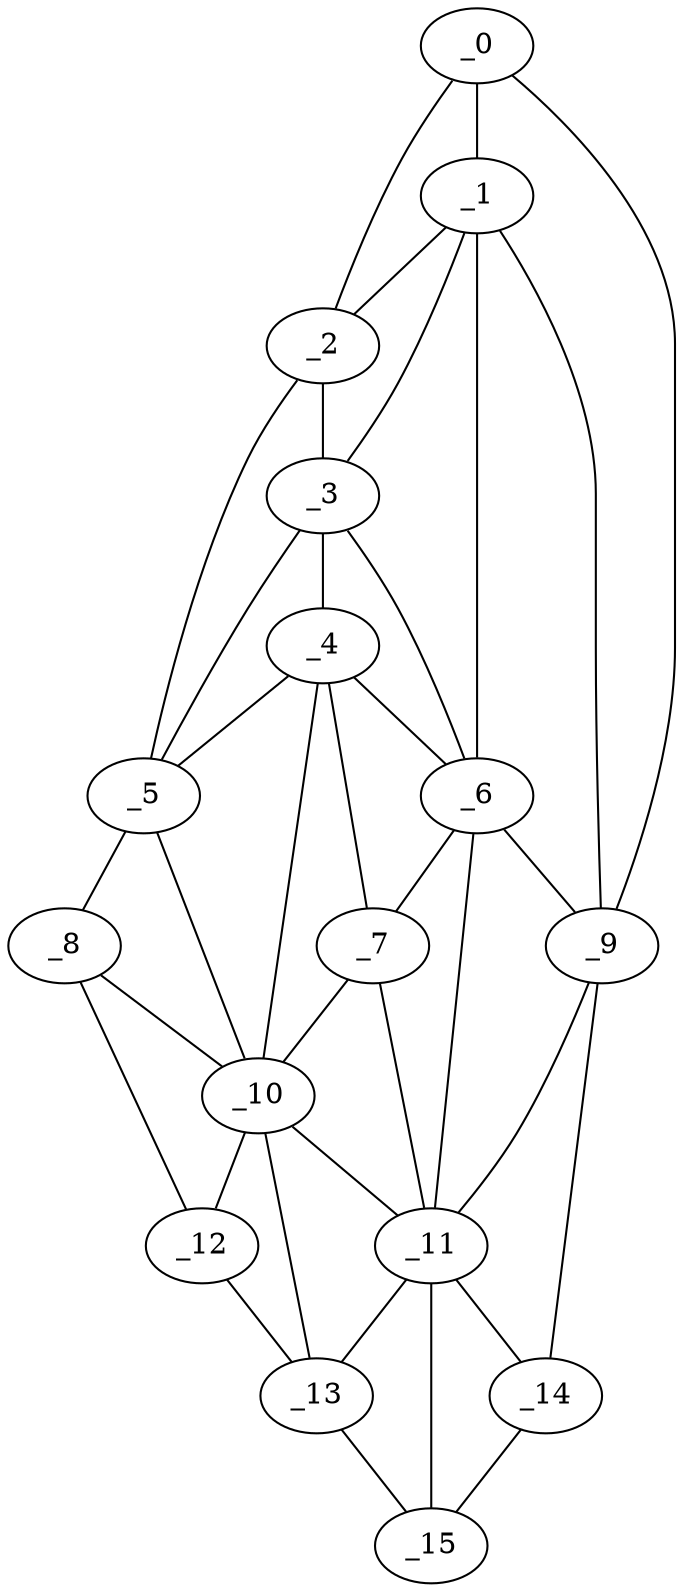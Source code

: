 graph "obj10__100.gxl" {
	_0	 [x=5,
		y=24];
	_1	 [x=29,
		y=45];
	_0 -- _1	 [valence=1];
	_2	 [x=29,
		y=66];
	_0 -- _2	 [valence=1];
	_9	 [x=64,
		y=12];
	_0 -- _9	 [valence=1];
	_1 -- _2	 [valence=2];
	_3	 [x=41,
		y=65];
	_1 -- _3	 [valence=2];
	_6	 [x=61,
		y=51];
	_1 -- _6	 [valence=2];
	_1 -- _9	 [valence=2];
	_2 -- _3	 [valence=2];
	_5	 [x=56,
		y=95];
	_2 -- _5	 [valence=1];
	_4	 [x=55,
		y=68];
	_3 -- _4	 [valence=2];
	_3 -- _5	 [valence=1];
	_3 -- _6	 [valence=2];
	_4 -- _5	 [valence=2];
	_4 -- _6	 [valence=2];
	_7	 [x=61,
		y=63];
	_4 -- _7	 [valence=2];
	_10	 [x=74,
		y=71];
	_4 -- _10	 [valence=1];
	_8	 [x=63,
		y=99];
	_5 -- _8	 [valence=1];
	_5 -- _10	 [valence=1];
	_6 -- _7	 [valence=2];
	_6 -- _9	 [valence=2];
	_11	 [x=75,
		y=50];
	_6 -- _11	 [valence=2];
	_7 -- _10	 [valence=2];
	_7 -- _11	 [valence=2];
	_8 -- _10	 [valence=2];
	_12	 [x=107,
		y=105];
	_8 -- _12	 [valence=1];
	_9 -- _11	 [valence=1];
	_14	 [x=124,
		y=23];
	_9 -- _14	 [valence=1];
	_10 -- _11	 [valence=1];
	_10 -- _12	 [valence=2];
	_13	 [x=123,
		y=59];
	_10 -- _13	 [valence=2];
	_11 -- _13	 [valence=2];
	_11 -- _14	 [valence=2];
	_15	 [x=125,
		y=31];
	_11 -- _15	 [valence=1];
	_12 -- _13	 [valence=1];
	_13 -- _15	 [valence=1];
	_14 -- _15	 [valence=1];
}
